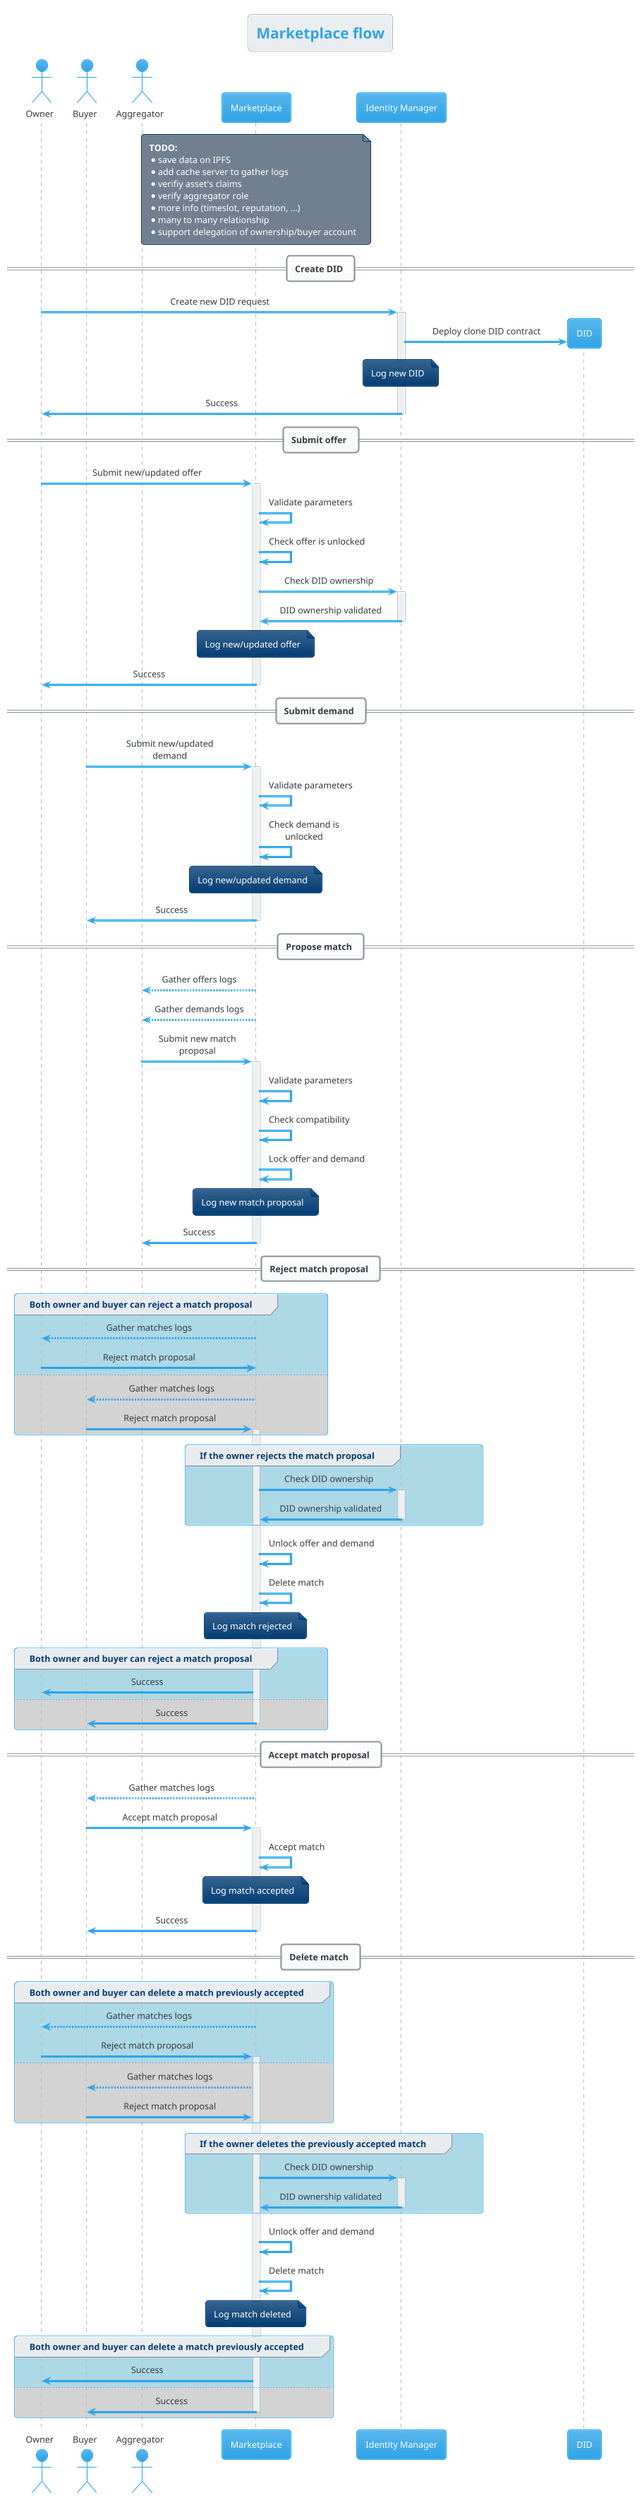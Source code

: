 @startuml Marketplace flow
title Marketplace flow
!theme cerulean

skinparam maxMessageSize 150
skinparam defaultTextAlignment center
skinparam noteTextAlignment left

actor "Owner" as ow
actor "Buyer" as bu
actor "Aggregator" as ag
participant "Marketplace" as ma
participant "Identity Manager" as im

note over ma #SlateGrey
    **TODO:**
    * save data on IPFS
    * add cache server to gather logs
    * verifiy asset's claims
    * verify aggregator role
    * more info (timeslot, reputation, ...)
    * many to many relationship
    * support delegation of ownership/buyer account
endnote

== Create DID ==
ow->im ++: Create new DID request
im->DID **: Deploy clone DID contract
note over im: Log new DID
im->ow --: Success

== Submit offer ==
ow->ma ++: Submit new/updated offer
ma->ma: Validate parameters
ma->ma: Check offer is unlocked
ma->im ++: Check DID ownership
im->ma --: DID ownership validated
note over ma: Log new/updated offer
ma->ow --: Success

== Submit demand ==
bu->ma ++: Submit new/updated demand
ma->ma: Validate parameters
ma->ma: Check demand is unlocked
note over ma: Log new/updated demand
ma->bu --: Success

== Propose match ==
ag<--ma: Gather offers logs
ag<--ma: Gather demands logs
ag->ma ++: Submit new match proposal
ma->ma: Validate parameters
ma->ma: Check compatibility
ma->ma: Lock offer and demand
note over ma: Log new match proposal
ma->ag --: Success

== Reject match proposal ==
group #LightBlue Both owner and buyer can reject a match proposal
    ow<--ma: Gather matches logs
    ow->ma: Reject match proposal
    else #LightGray
    bu<--ma: Gather matches logs
    bu->ma ++: Reject match proposal
end
group #LightBlue If the owner rejects the match proposal
    ma->im ++: Check DID ownership
    im->ma --: DID ownership validated
end
ma->ma: Unlock offer and demand
ma->ma: Delete match
note over ma: Log match rejected
group #LightBlue Both owner and buyer can reject a match proposal
    ma->ow: Success
    else #LightGray
    ma->bu --: Success
end

== Accept match proposal ==
bu<--ma: Gather matches logs
bu->ma ++: Accept match proposal
ma->ma: Accept match
note over ma: Log match accepted
ma->bu --: Success

== Delete match ==
group #LightBlue Both owner and buyer can delete a match previously accepted
    ow<--ma: Gather matches logs
    ow->ma ++: Reject match proposal
    else #LightGray
    bu<--ma: Gather matches logs
    bu->ma: Reject match proposal
end
group #LightBlue If the owner deletes the previously accepted match
    ma->im ++: Check DID ownership
    im->ma --: DID ownership validated
end
ma->ma: Unlock offer and demand
ma->ma: Delete match
note over ma: Log match deleted
group #LightBlue Both owner and buyer can delete a match previously accepted
    ma->ow: Success
    else #LightGray
    ma->bu --: Success
end

@enduml